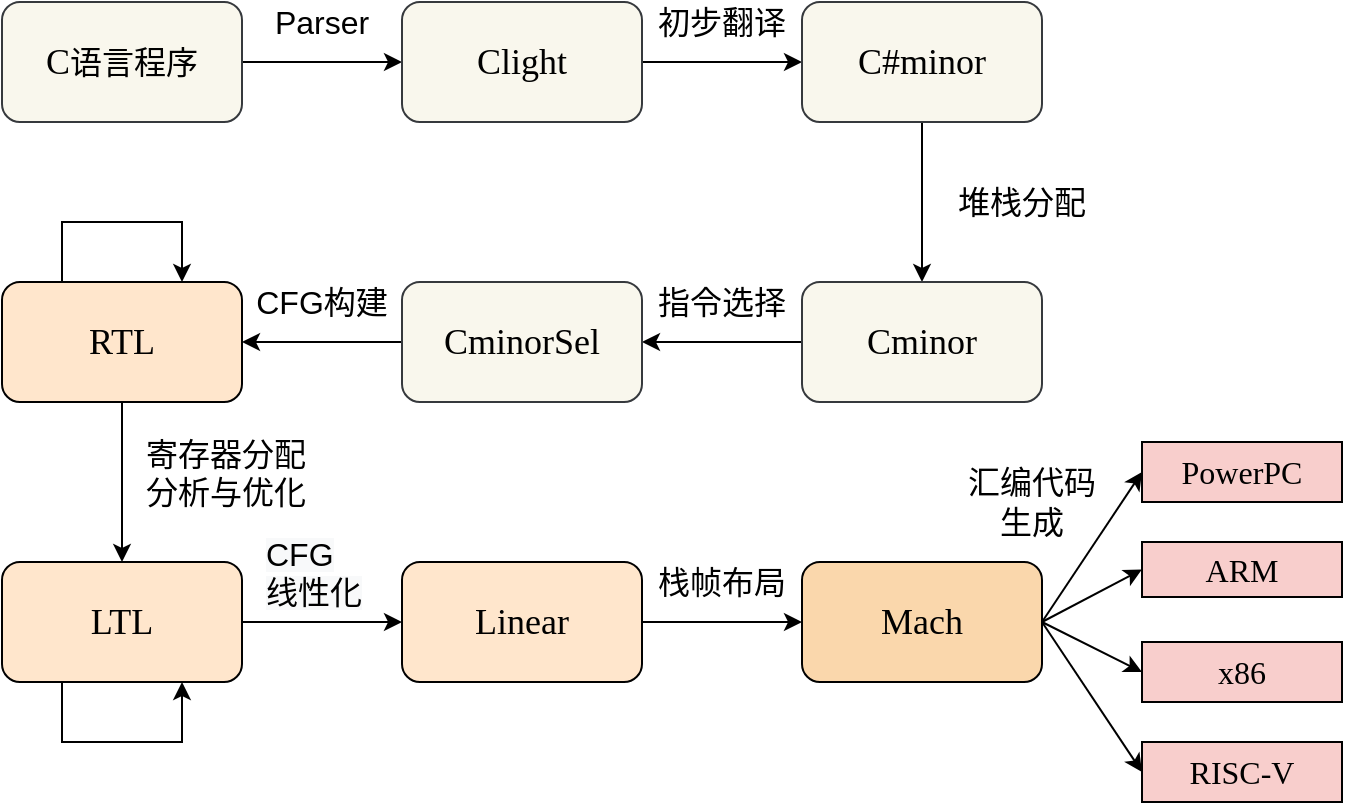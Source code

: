 <mxfile version="22.1.8" type="github">
  <diagram id="l8Hi1uYMy0TQVYjPvtuB" name="Page-1">
    <mxGraphModel dx="982" dy="518" grid="1" gridSize="10" guides="1" tooltips="1" connect="1" arrows="1" fold="1" page="1" pageScale="1" pageWidth="827" pageHeight="1169" math="0" shadow="0">
      <root>
        <mxCell id="0" />
        <mxCell id="1" parent="0" />
        <mxCell id="gXLv3gAdqrJArj2_70os-3" value="" style="edgeStyle=orthogonalEdgeStyle;rounded=0;orthogonalLoop=1;jettySize=auto;html=1;" parent="1" source="gXLv3gAdqrJArj2_70os-1" target="gXLv3gAdqrJArj2_70os-2" edge="1">
          <mxGeometry relative="1" as="geometry" />
        </mxCell>
        <mxCell id="gXLv3gAdqrJArj2_70os-1" value="&lt;font face=&quot;Times New Roman&quot; style=&quot;font-size: 18px&quot;&gt;C&lt;/font&gt;&lt;font face=&quot;Times New Roman&quot; style=&quot;font-size: 16px;&quot;&gt;语言程序&lt;/font&gt;" style="rounded=1;whiteSpace=wrap;html=1;fillColor=#f9f7ed;strokeColor=#36393d;" parent="1" vertex="1">
          <mxGeometry x="130" y="70" width="120" height="60" as="geometry" />
        </mxCell>
        <mxCell id="gXLv3gAdqrJArj2_70os-5" value="" style="edgeStyle=orthogonalEdgeStyle;rounded=0;orthogonalLoop=1;jettySize=auto;html=1;" parent="1" source="gXLv3gAdqrJArj2_70os-2" target="gXLv3gAdqrJArj2_70os-4" edge="1">
          <mxGeometry relative="1" as="geometry" />
        </mxCell>
        <mxCell id="gXLv3gAdqrJArj2_70os-2" value="&lt;font face=&quot;times new roman&quot; style=&quot;font-size: 18px&quot;&gt;Clight&lt;/font&gt;" style="rounded=1;whiteSpace=wrap;html=1;fillColor=#f9f7ed;strokeColor=#36393d;" parent="1" vertex="1">
          <mxGeometry x="330" y="70" width="120" height="60" as="geometry" />
        </mxCell>
        <mxCell id="gXLv3gAdqrJArj2_70os-7" value="" style="edgeStyle=orthogonalEdgeStyle;rounded=0;orthogonalLoop=1;jettySize=auto;html=1;" parent="1" source="gXLv3gAdqrJArj2_70os-4" target="gXLv3gAdqrJArj2_70os-6" edge="1">
          <mxGeometry relative="1" as="geometry" />
        </mxCell>
        <mxCell id="gXLv3gAdqrJArj2_70os-4" value="&lt;font face=&quot;times new roman&quot; style=&quot;font-size: 18px&quot;&gt;C#minor&lt;/font&gt;" style="rounded=1;whiteSpace=wrap;html=1;fillColor=#f9f7ed;strokeColor=#36393d;" parent="1" vertex="1">
          <mxGeometry x="530" y="70" width="120" height="60" as="geometry" />
        </mxCell>
        <mxCell id="gXLv3gAdqrJArj2_70os-9" value="" style="edgeStyle=orthogonalEdgeStyle;rounded=0;orthogonalLoop=1;jettySize=auto;html=1;" parent="1" source="gXLv3gAdqrJArj2_70os-6" target="gXLv3gAdqrJArj2_70os-8" edge="1">
          <mxGeometry relative="1" as="geometry" />
        </mxCell>
        <mxCell id="gXLv3gAdqrJArj2_70os-6" value="&lt;span style=&quot;font-family: &amp;#34;times new roman&amp;#34;&quot;&gt;&lt;font style=&quot;font-size: 18px&quot;&gt;Cminor&lt;/font&gt;&lt;/span&gt;" style="rounded=1;whiteSpace=wrap;html=1;fillColor=#f9f7ed;strokeColor=#36393d;" parent="1" vertex="1">
          <mxGeometry x="530" y="210" width="120" height="60" as="geometry" />
        </mxCell>
        <mxCell id="gXLv3gAdqrJArj2_70os-11" value="" style="edgeStyle=orthogonalEdgeStyle;rounded=0;orthogonalLoop=1;jettySize=auto;html=1;" parent="1" source="gXLv3gAdqrJArj2_70os-8" target="gXLv3gAdqrJArj2_70os-10" edge="1">
          <mxGeometry relative="1" as="geometry" />
        </mxCell>
        <mxCell id="gXLv3gAdqrJArj2_70os-8" value="&lt;span style=&quot;font-family: &amp;#34;times new roman&amp;#34;&quot;&gt;&lt;font style=&quot;font-size: 18px&quot;&gt;CminorSel&lt;/font&gt;&lt;/span&gt;" style="rounded=1;whiteSpace=wrap;html=1;fillColor=#f9f7ed;strokeColor=#36393d;" parent="1" vertex="1">
          <mxGeometry x="330" y="210" width="120" height="60" as="geometry" />
        </mxCell>
        <mxCell id="gXLv3gAdqrJArj2_70os-13" value="" style="edgeStyle=orthogonalEdgeStyle;rounded=0;orthogonalLoop=1;jettySize=auto;html=1;" parent="1" source="gXLv3gAdqrJArj2_70os-10" target="gXLv3gAdqrJArj2_70os-12" edge="1">
          <mxGeometry relative="1" as="geometry" />
        </mxCell>
        <mxCell id="gXLv3gAdqrJArj2_70os-25" style="rounded=0;orthogonalLoop=1;jettySize=auto;html=1;exitX=0.25;exitY=0;exitDx=0;exitDy=0;entryX=0.75;entryY=0;entryDx=0;entryDy=0;edgeStyle=elbowEdgeStyle;elbow=vertical;" parent="1" source="gXLv3gAdqrJArj2_70os-10" target="gXLv3gAdqrJArj2_70os-10" edge="1">
          <mxGeometry relative="1" as="geometry">
            <mxPoint x="250" y="190" as="targetPoint" />
            <Array as="points">
              <mxPoint x="190" y="180" />
            </Array>
          </mxGeometry>
        </mxCell>
        <mxCell id="gXLv3gAdqrJArj2_70os-10" value="&lt;font face=&quot;Times New Roman&quot; style=&quot;font-size: 18px&quot;&gt;RTL&lt;/font&gt;" style="rounded=1;whiteSpace=wrap;html=1;fillColor=#ffe6cc;strokeColor=#000000;" parent="1" vertex="1">
          <mxGeometry x="130" y="210" width="120" height="60" as="geometry" />
        </mxCell>
        <mxCell id="gXLv3gAdqrJArj2_70os-15" value="" style="edgeStyle=orthogonalEdgeStyle;rounded=0;orthogonalLoop=1;jettySize=auto;html=1;" parent="1" source="gXLv3gAdqrJArj2_70os-12" target="gXLv3gAdqrJArj2_70os-14" edge="1">
          <mxGeometry relative="1" as="geometry" />
        </mxCell>
        <mxCell id="gXLv3gAdqrJArj2_70os-12" value="&lt;font face=&quot;Times New Roman&quot; style=&quot;font-size: 18px&quot;&gt;LTL&lt;/font&gt;" style="rounded=1;whiteSpace=wrap;html=1;fillColor=#ffe6cc;strokeColor=#000000;" parent="1" vertex="1">
          <mxGeometry x="130" y="350" width="120" height="60" as="geometry" />
        </mxCell>
        <mxCell id="gXLv3gAdqrJArj2_70os-17" value="" style="edgeStyle=orthogonalEdgeStyle;rounded=0;orthogonalLoop=1;jettySize=auto;html=1;" parent="1" source="gXLv3gAdqrJArj2_70os-14" target="gXLv3gAdqrJArj2_70os-16" edge="1">
          <mxGeometry relative="1" as="geometry" />
        </mxCell>
        <mxCell id="gXLv3gAdqrJArj2_70os-14" value="&lt;font face=&quot;Times New Roman&quot; style=&quot;font-size: 18px&quot;&gt;Linear&lt;/font&gt;" style="rounded=1;whiteSpace=wrap;html=1;fillColor=#ffe6cc;strokeColor=#000000;" parent="1" vertex="1">
          <mxGeometry x="330" y="350" width="120" height="60" as="geometry" />
        </mxCell>
        <mxCell id="gXLv3gAdqrJArj2_70os-16" value="&lt;font face=&quot;Times New Roman&quot; style=&quot;font-size: 18px&quot;&gt;Mach&lt;/font&gt;" style="rounded=1;whiteSpace=wrap;html=1;fillColor=#fad7ac;strokeColor=#000000;" parent="1" vertex="1">
          <mxGeometry x="530" y="350" width="120" height="60" as="geometry" />
        </mxCell>
        <mxCell id="gXLv3gAdqrJArj2_70os-18" value="&lt;font face=&quot;Times New Roman&quot; style=&quot;font-size: 16px;&quot;&gt;PowerPC&lt;/font&gt;" style="rounded=0;whiteSpace=wrap;html=1;fillColor=#f8cecc;strokeColor=#000000;" parent="1" vertex="1">
          <mxGeometry x="700" y="290" width="100" height="30" as="geometry" />
        </mxCell>
        <mxCell id="gXLv3gAdqrJArj2_70os-19" value="&lt;font face=&quot;Times New Roman&quot; style=&quot;font-size: 16px;&quot;&gt;ARM&lt;/font&gt;" style="rounded=0;whiteSpace=wrap;html=1;fillColor=#f8cecc;strokeColor=#000000;" parent="1" vertex="1">
          <mxGeometry x="700" y="340" width="100" height="27.5" as="geometry" />
        </mxCell>
        <mxCell id="gXLv3gAdqrJArj2_70os-21" value="" style="endArrow=classic;html=1;entryX=0;entryY=0.5;entryDx=0;entryDy=0;exitX=1;exitY=0.5;exitDx=0;exitDy=0;" parent="1" source="gXLv3gAdqrJArj2_70os-16" target="gXLv3gAdqrJArj2_70os-18" edge="1">
          <mxGeometry width="50" height="50" relative="1" as="geometry">
            <mxPoint x="640" y="380" as="sourcePoint" />
            <mxPoint x="690" y="330" as="targetPoint" />
          </mxGeometry>
        </mxCell>
        <mxCell id="gXLv3gAdqrJArj2_70os-22" value="" style="endArrow=classic;html=1;exitX=1;exitY=0.5;exitDx=0;exitDy=0;entryX=0;entryY=0.5;entryDx=0;entryDy=0;" parent="1" source="gXLv3gAdqrJArj2_70os-16" edge="1" target="gXLv3gAdqrJArj2_70os-19">
          <mxGeometry width="50" height="50" relative="1" as="geometry">
            <mxPoint x="660" y="430" as="sourcePoint" />
            <mxPoint x="690" y="380" as="targetPoint" />
          </mxGeometry>
        </mxCell>
        <mxCell id="gXLv3gAdqrJArj2_70os-23" value="" style="endArrow=classic;html=1;exitX=1;exitY=0.5;exitDx=0;exitDy=0;entryX=0;entryY=0.5;entryDx=0;entryDy=0;" parent="1" source="gXLv3gAdqrJArj2_70os-16" target="5zD1IuwBCVKq18rideUe-6" edge="1">
          <mxGeometry width="50" height="50" relative="1" as="geometry">
            <mxPoint x="470" y="300" as="sourcePoint" />
            <mxPoint x="690" y="445" as="targetPoint" />
          </mxGeometry>
        </mxCell>
        <mxCell id="gXLv3gAdqrJArj2_70os-26" value="&lt;font style=&quot;font-size: 16px;&quot;&gt;初步翻译&lt;/font&gt;" style="text;html=1;strokeColor=none;fillColor=none;align=center;verticalAlign=middle;whiteSpace=wrap;rounded=0;" parent="1" vertex="1">
          <mxGeometry x="450" y="70" width="80" height="20" as="geometry" />
        </mxCell>
        <mxCell id="gXLv3gAdqrJArj2_70os-27" value="&lt;font style=&quot;font-size: 16px;&quot;&gt;指令选择&lt;/font&gt;" style="text;html=1;strokeColor=none;fillColor=none;align=center;verticalAlign=middle;whiteSpace=wrap;rounded=0;fontSize=16;" parent="1" vertex="1">
          <mxGeometry x="450" y="210" width="80" height="20" as="geometry" />
        </mxCell>
        <mxCell id="gXLv3gAdqrJArj2_70os-28" value="&lt;font style=&quot;font-size: 16px;&quot;&gt;CFG构建&lt;/font&gt;" style="text;html=1;strokeColor=none;fillColor=none;align=center;verticalAlign=middle;whiteSpace=wrap;rounded=0;fontSize=16;" parent="1" vertex="1">
          <mxGeometry x="250" y="210" width="80" height="20" as="geometry" />
        </mxCell>
        <mxCell id="gXLv3gAdqrJArj2_70os-29" value="&lt;font style=&quot;font-size: 16px;&quot;&gt;&lt;font style=&quot;font-size: 16px;&quot;&gt;堆栈&lt;/font&gt;&lt;font style=&quot;font-size: 16px;&quot;&gt;分配&lt;/font&gt;&lt;/font&gt;" style="text;html=1;strokeColor=none;fillColor=none;align=center;verticalAlign=middle;whiteSpace=wrap;rounded=0;fontSize=16;" parent="1" vertex="1">
          <mxGeometry x="600" y="160" width="80" height="20" as="geometry" />
        </mxCell>
        <mxCell id="gXLv3gAdqrJArj2_70os-30" value="&lt;div style=&quot;text-align: center; font-size: 16px;&quot;&gt;&lt;font face=&quot;helvetica&quot; style=&quot;font-size: 16px;&quot;&gt;寄存器分配&lt;/font&gt;&lt;/div&gt;&lt;div style=&quot;text-align: center; font-size: 16px;&quot;&gt;&lt;font face=&quot;helvetica&quot;&gt;分析与优化&lt;/font&gt;&lt;/div&gt;" style="text;whiteSpace=wrap;html=1;fontSize=16;" parent="1" vertex="1">
          <mxGeometry x="200" y="280" width="100" height="30" as="geometry" />
        </mxCell>
        <mxCell id="gXLv3gAdqrJArj2_70os-31" value="&lt;span style=&quot;color: rgb(0, 0, 0); font-family: helvetica; font-style: normal; font-weight: 400; letter-spacing: normal; text-align: center; text-indent: 0px; text-transform: none; word-spacing: 0px; background-color: rgb(248, 249, 250); display: inline; float: none; font-size: 16px;&quot;&gt;&lt;font style=&quot;font-size: 16px;&quot;&gt;CFG&lt;br style=&quot;font-size: 16px;&quot;&gt;线性化&lt;/font&gt;&lt;/span&gt;" style="text;whiteSpace=wrap;html=1;fontSize=16;" parent="1" vertex="1">
          <mxGeometry x="260" y="330" width="100" height="30" as="geometry" />
        </mxCell>
        <mxCell id="gXLv3gAdqrJArj2_70os-32" value="&lt;font style=&quot;font-size: 16px;&quot;&gt;栈帧布局&lt;/font&gt;" style="text;html=1;strokeColor=none;fillColor=none;align=center;verticalAlign=middle;whiteSpace=wrap;rounded=0;fontSize=16;" parent="1" vertex="1">
          <mxGeometry x="450" y="350" width="80" height="20" as="geometry" />
        </mxCell>
        <mxCell id="gXLv3gAdqrJArj2_70os-33" value="&lt;font style=&quot;font-size: 16px;&quot;&gt;汇编代码&lt;br&gt;生成&lt;/font&gt;" style="text;html=1;strokeColor=none;fillColor=none;align=center;verticalAlign=middle;whiteSpace=wrap;rounded=0;fontSize=16;" parent="1" vertex="1">
          <mxGeometry x="580" y="310" width="130" height="20" as="geometry" />
        </mxCell>
        <mxCell id="5zD1IuwBCVKq18rideUe-1" style="edgeStyle=orthogonalEdgeStyle;rounded=0;orthogonalLoop=1;jettySize=auto;html=1;exitX=0.25;exitY=0;exitDx=0;exitDy=0;entryX=0.75;entryY=0;entryDx=0;entryDy=0;" edge="1" parent="1">
          <mxGeometry relative="1" as="geometry">
            <mxPoint x="220" y="410" as="targetPoint" />
            <Array as="points">
              <mxPoint x="160" y="440" />
              <mxPoint x="220" y="440" />
            </Array>
            <mxPoint x="160" y="410" as="sourcePoint" />
          </mxGeometry>
        </mxCell>
        <mxCell id="5zD1IuwBCVKq18rideUe-2" value="&lt;span style=&quot;font-size: 16px;&quot;&gt;Parser&lt;/span&gt;" style="text;html=1;strokeColor=none;fillColor=none;align=center;verticalAlign=middle;whiteSpace=wrap;rounded=0;" vertex="1" parent="1">
          <mxGeometry x="250" y="70" width="80" height="20" as="geometry" />
        </mxCell>
        <mxCell id="5zD1IuwBCVKq18rideUe-4" value="&lt;font face=&quot;Times New Roman&quot; style=&quot;font-size: 16px;&quot;&gt;x86&lt;/font&gt;" style="rounded=0;whiteSpace=wrap;html=1;fillColor=#f8cecc;strokeColor=#000000;" vertex="1" parent="1">
          <mxGeometry x="700" y="390" width="100" height="30" as="geometry" />
        </mxCell>
        <mxCell id="5zD1IuwBCVKq18rideUe-5" value="" style="endArrow=classic;html=1;exitX=1;exitY=0.5;exitDx=0;exitDy=0;entryX=0;entryY=0.5;entryDx=0;entryDy=0;" edge="1" parent="1" source="gXLv3gAdqrJArj2_70os-16" target="5zD1IuwBCVKq18rideUe-4">
          <mxGeometry width="50" height="50" relative="1" as="geometry">
            <mxPoint x="660" y="390" as="sourcePoint" />
            <mxPoint x="700" y="370" as="targetPoint" />
          </mxGeometry>
        </mxCell>
        <mxCell id="5zD1IuwBCVKq18rideUe-6" value="&lt;font style=&quot;font-size: 16px;&quot; face=&quot;Times New Roman&quot;&gt;RISC-V&lt;/font&gt;" style="rounded=0;whiteSpace=wrap;html=1;fillColor=#f8cecc;strokeColor=#000000;" vertex="1" parent="1">
          <mxGeometry x="700" y="440" width="100" height="30" as="geometry" />
        </mxCell>
      </root>
    </mxGraphModel>
  </diagram>
</mxfile>
